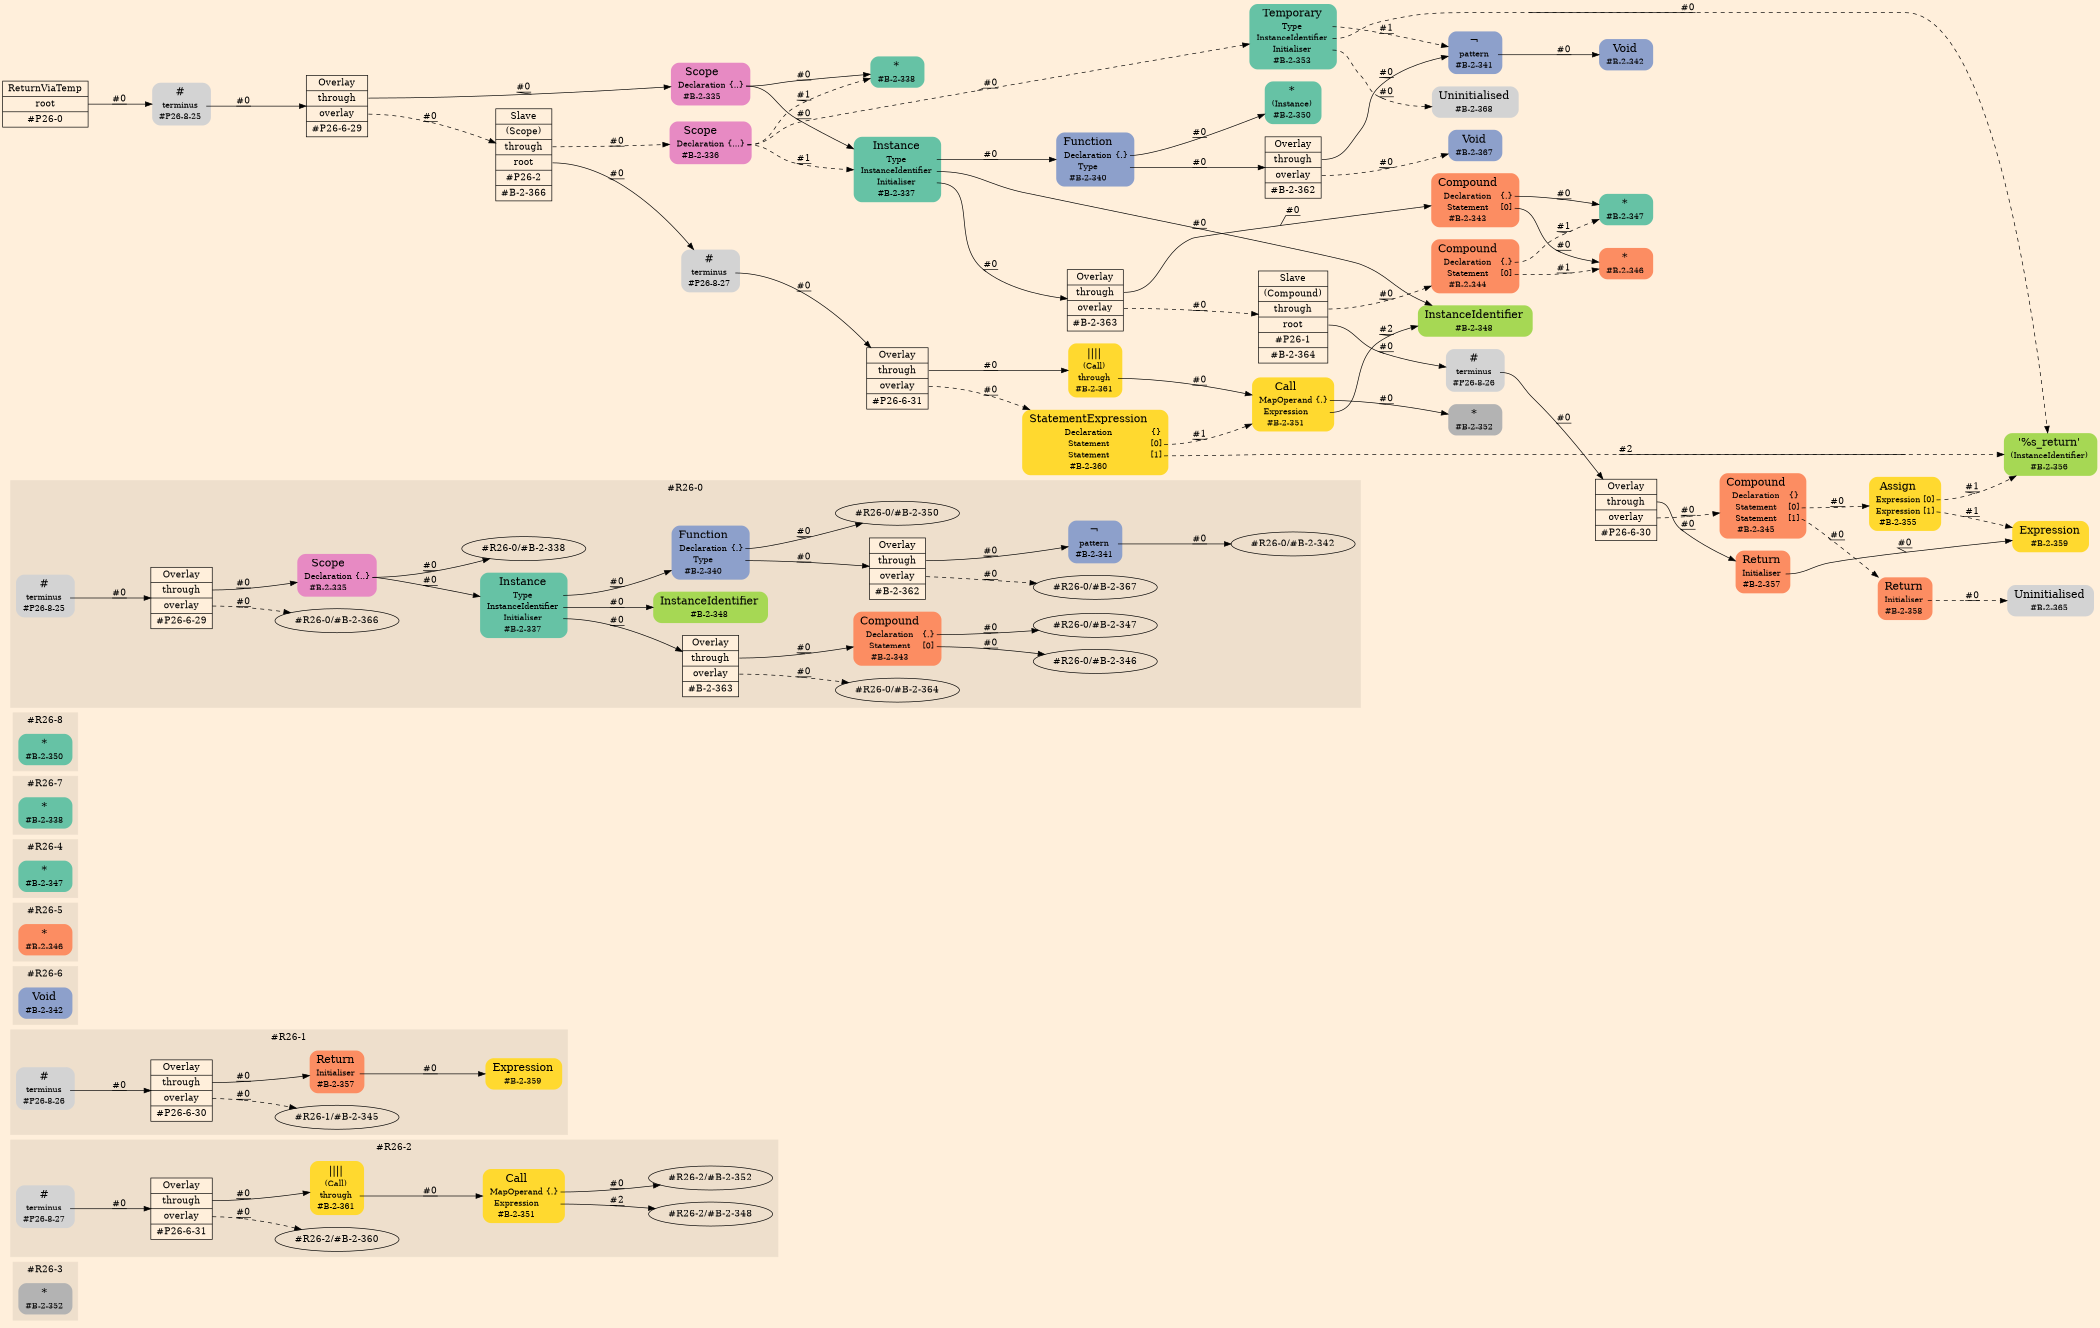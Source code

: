 digraph Inferno {
graph [
rankdir = "LR"
ranksep = 1.0
size = "14,20"
bgcolor = antiquewhite1
];
node [
];
subgraph "cluster#R26-3" {
label = "#R26-3"
style = "filled"
color = antiquewhite2
"#R26-3/#B-2-352" [
shape = "plaintext"
fillcolor = "/set28/8"
label = <<TABLE BORDER="0" CELLBORDER="0" CELLSPACING="0">
 <TR>
  <TD><FONT POINT-SIZE="16.0">*</FONT></TD>
  <TD></TD>
 </TR>
 <TR>
  <TD>#B-2-352</TD>
  <TD PORT="port0"></TD>
 </TR>
</TABLE>>
style = "rounded,filled"
fontsize = "12"
];
}
subgraph "cluster#R26-2" {
label = "#R26-2"
style = "filled"
color = antiquewhite2
"#R26-2/#B-2-351" [
shape = "plaintext"
fillcolor = "/set28/6"
label = <<TABLE BORDER="0" CELLBORDER="0" CELLSPACING="0">
 <TR>
  <TD><FONT POINT-SIZE="16.0">Call</FONT></TD>
  <TD></TD>
 </TR>
 <TR>
  <TD>MapOperand</TD>
  <TD PORT="port0">{.}</TD>
 </TR>
 <TR>
  <TD>Expression</TD>
  <TD PORT="port1"></TD>
 </TR>
 <TR>
  <TD>#B-2-351</TD>
  <TD PORT="port2"></TD>
 </TR>
</TABLE>>
style = "rounded,filled"
fontsize = "12"
];
"#R26-2/#B-2-361" [
shape = "plaintext"
fillcolor = "/set28/6"
label = <<TABLE BORDER="0" CELLBORDER="0" CELLSPACING="0">
 <TR>
  <TD><FONT POINT-SIZE="16.0">||||</FONT></TD>
  <TD></TD>
 </TR>
 <TR>
  <TD>(Call)</TD>
  <TD PORT="port0"></TD>
 </TR>
 <TR>
  <TD>through</TD>
  <TD PORT="port1"></TD>
 </TR>
 <TR>
  <TD>#B-2-361</TD>
  <TD PORT="port2"></TD>
 </TR>
</TABLE>>
style = "rounded,filled"
fontsize = "12"
];
"#R26-2/#P26-8-27" [
shape = "plaintext"
label = <<TABLE BORDER="0" CELLBORDER="0" CELLSPACING="0">
 <TR>
  <TD><FONT POINT-SIZE="16.0">#</FONT></TD>
  <TD></TD>
 </TR>
 <TR>
  <TD>terminus</TD>
  <TD PORT="port0"></TD>
 </TR>
 <TR>
  <TD>#P26-8-27</TD>
  <TD PORT="port1"></TD>
 </TR>
</TABLE>>
style = "rounded,filled"
fontsize = "12"
];
"#R26-2/#P26-6-31" [
shape = "record"
label = "<fixed> Overlay | <port0> through | <port1> overlay | <port2> #P26-6-31"
style = "filled"
fontsize = "14"
fillcolor = antiquewhite1
];
"#R26-2/#B-2-351":port0 -> "#R26-2/#B-2-352" [style="solid"
label = "#0"
decorate = true
];
"#R26-2/#B-2-351":port1 -> "#R26-2/#B-2-348" [style="solid"
label = "#2"
decorate = true
];
"#R26-2/#B-2-361":port1 -> "#R26-2/#B-2-351" [style="solid"
label = "#0"
decorate = true
];
"#R26-2/#P26-8-27":port0 -> "#R26-2/#P26-6-31" [style="solid"
label = "#0"
decorate = true
];
"#R26-2/#P26-6-31":port0 -> "#R26-2/#B-2-361" [style="solid"
label = "#0"
decorate = true
];
"#R26-2/#P26-6-31":port1 -> "#R26-2/#B-2-360" [style="dashed"
label = "#0"
decorate = true
];
}
subgraph "cluster#R26-1" {
label = "#R26-1"
style = "filled"
color = antiquewhite2
"#R26-1/#B-2-357" [
shape = "plaintext"
fillcolor = "/set28/2"
label = <<TABLE BORDER="0" CELLBORDER="0" CELLSPACING="0">
 <TR>
  <TD><FONT POINT-SIZE="16.0">Return</FONT></TD>
  <TD></TD>
 </TR>
 <TR>
  <TD>Initialiser</TD>
  <TD PORT="port0"></TD>
 </TR>
 <TR>
  <TD>#B-2-357</TD>
  <TD PORT="port1"></TD>
 </TR>
</TABLE>>
style = "rounded,filled"
fontsize = "12"
];
"#R26-1/#B-2-359" [
shape = "plaintext"
fillcolor = "/set28/6"
label = <<TABLE BORDER="0" CELLBORDER="0" CELLSPACING="0">
 <TR>
  <TD><FONT POINT-SIZE="16.0">Expression</FONT></TD>
  <TD></TD>
 </TR>
 <TR>
  <TD>#B-2-359</TD>
  <TD PORT="port0"></TD>
 </TR>
</TABLE>>
style = "rounded,filled"
fontsize = "12"
];
"#R26-1/#P26-8-26" [
shape = "plaintext"
label = <<TABLE BORDER="0" CELLBORDER="0" CELLSPACING="0">
 <TR>
  <TD><FONT POINT-SIZE="16.0">#</FONT></TD>
  <TD></TD>
 </TR>
 <TR>
  <TD>terminus</TD>
  <TD PORT="port0"></TD>
 </TR>
 <TR>
  <TD>#P26-8-26</TD>
  <TD PORT="port1"></TD>
 </TR>
</TABLE>>
style = "rounded,filled"
fontsize = "12"
];
"#R26-1/#P26-6-30" [
shape = "record"
label = "<fixed> Overlay | <port0> through | <port1> overlay | <port2> #P26-6-30"
style = "filled"
fontsize = "14"
fillcolor = antiquewhite1
];
"#R26-1/#B-2-357":port0 -> "#R26-1/#B-2-359" [style="solid"
label = "#0"
decorate = true
];
"#R26-1/#P26-8-26":port0 -> "#R26-1/#P26-6-30" [style="solid"
label = "#0"
decorate = true
];
"#R26-1/#P26-6-30":port0 -> "#R26-1/#B-2-357" [style="solid"
label = "#0"
decorate = true
];
"#R26-1/#P26-6-30":port1 -> "#R26-1/#B-2-345" [style="dashed"
label = "#0"
decorate = true
];
}
subgraph "cluster#R26-6" {
label = "#R26-6"
style = "filled"
color = antiquewhite2
"#R26-6/#B-2-342" [
shape = "plaintext"
fillcolor = "/set28/3"
label = <<TABLE BORDER="0" CELLBORDER="0" CELLSPACING="0">
 <TR>
  <TD><FONT POINT-SIZE="16.0">Void</FONT></TD>
  <TD></TD>
 </TR>
 <TR>
  <TD>#B-2-342</TD>
  <TD PORT="port0"></TD>
 </TR>
</TABLE>>
style = "rounded,filled"
fontsize = "12"
];
}
subgraph "cluster#R26-5" {
label = "#R26-5"
style = "filled"
color = antiquewhite2
"#R26-5/#B-2-346" [
shape = "plaintext"
fillcolor = "/set28/2"
label = <<TABLE BORDER="0" CELLBORDER="0" CELLSPACING="0">
 <TR>
  <TD><FONT POINT-SIZE="16.0">*</FONT></TD>
  <TD></TD>
 </TR>
 <TR>
  <TD>#B-2-346</TD>
  <TD PORT="port0"></TD>
 </TR>
</TABLE>>
style = "rounded,filled"
fontsize = "12"
];
}
subgraph "cluster#R26-4" {
label = "#R26-4"
style = "filled"
color = antiquewhite2
"#R26-4/#B-2-347" [
shape = "plaintext"
fillcolor = "/set28/1"
label = <<TABLE BORDER="0" CELLBORDER="0" CELLSPACING="0">
 <TR>
  <TD><FONT POINT-SIZE="16.0">*</FONT></TD>
  <TD></TD>
 </TR>
 <TR>
  <TD>#B-2-347</TD>
  <TD PORT="port0"></TD>
 </TR>
</TABLE>>
style = "rounded,filled"
fontsize = "12"
];
}
subgraph "cluster#R26-7" {
label = "#R26-7"
style = "filled"
color = antiquewhite2
"#R26-7/#B-2-338" [
shape = "plaintext"
fillcolor = "/set28/1"
label = <<TABLE BORDER="0" CELLBORDER="0" CELLSPACING="0">
 <TR>
  <TD><FONT POINT-SIZE="16.0">*</FONT></TD>
  <TD></TD>
 </TR>
 <TR>
  <TD>#B-2-338</TD>
  <TD PORT="port0"></TD>
 </TR>
</TABLE>>
style = "rounded,filled"
fontsize = "12"
];
}
subgraph "cluster#R26-8" {
label = "#R26-8"
style = "filled"
color = antiquewhite2
"#R26-8/#B-2-350" [
shape = "plaintext"
fillcolor = "/set28/1"
label = <<TABLE BORDER="0" CELLBORDER="0" CELLSPACING="0">
 <TR>
  <TD><FONT POINT-SIZE="16.0">*</FONT></TD>
  <TD></TD>
 </TR>
 <TR>
  <TD>#B-2-350</TD>
  <TD PORT="port0"></TD>
 </TR>
</TABLE>>
style = "rounded,filled"
fontsize = "12"
];
}
subgraph "cluster#R26-0" {
label = "#R26-0"
style = "filled"
color = antiquewhite2
"#R26-0/#B-2-363" [
shape = "record"
label = "<fixed> Overlay | <port0> through | <port1> overlay | <port2> #B-2-363"
style = "filled"
fontsize = "14"
fillcolor = antiquewhite1
];
"#R26-0/#B-2-343" [
shape = "plaintext"
fillcolor = "/set28/2"
label = <<TABLE BORDER="0" CELLBORDER="0" CELLSPACING="0">
 <TR>
  <TD><FONT POINT-SIZE="16.0">Compound</FONT></TD>
  <TD></TD>
 </TR>
 <TR>
  <TD>Declaration</TD>
  <TD PORT="port0">{.}</TD>
 </TR>
 <TR>
  <TD>Statement</TD>
  <TD PORT="port1">[0]</TD>
 </TR>
 <TR>
  <TD>#B-2-343</TD>
  <TD PORT="port2"></TD>
 </TR>
</TABLE>>
style = "rounded,filled"
fontsize = "12"
];
"#R26-0/#B-2-348" [
shape = "plaintext"
fillcolor = "/set28/5"
label = <<TABLE BORDER="0" CELLBORDER="0" CELLSPACING="0">
 <TR>
  <TD><FONT POINT-SIZE="16.0">InstanceIdentifier</FONT></TD>
  <TD></TD>
 </TR>
 <TR>
  <TD>#B-2-348</TD>
  <TD PORT="port0"></TD>
 </TR>
</TABLE>>
style = "rounded,filled"
fontsize = "12"
];
"#R26-0/#B-2-341" [
shape = "plaintext"
fillcolor = "/set28/3"
label = <<TABLE BORDER="0" CELLBORDER="0" CELLSPACING="0">
 <TR>
  <TD><FONT POINT-SIZE="16.0">¬</FONT></TD>
  <TD></TD>
 </TR>
 <TR>
  <TD>pattern</TD>
  <TD PORT="port0"></TD>
 </TR>
 <TR>
  <TD>#B-2-341</TD>
  <TD PORT="port1"></TD>
 </TR>
</TABLE>>
style = "rounded,filled"
fontsize = "12"
];
"#R26-0/#P26-6-29" [
shape = "record"
label = "<fixed> Overlay | <port0> through | <port1> overlay | <port2> #P26-6-29"
style = "filled"
fontsize = "14"
fillcolor = antiquewhite1
];
"#R26-0/#B-2-337" [
shape = "plaintext"
fillcolor = "/set28/1"
label = <<TABLE BORDER="0" CELLBORDER="0" CELLSPACING="0">
 <TR>
  <TD><FONT POINT-SIZE="16.0">Instance</FONT></TD>
  <TD></TD>
 </TR>
 <TR>
  <TD>Type</TD>
  <TD PORT="port0"></TD>
 </TR>
 <TR>
  <TD>InstanceIdentifier</TD>
  <TD PORT="port1"></TD>
 </TR>
 <TR>
  <TD>Initialiser</TD>
  <TD PORT="port2"></TD>
 </TR>
 <TR>
  <TD>#B-2-337</TD>
  <TD PORT="port3"></TD>
 </TR>
</TABLE>>
style = "rounded,filled"
fontsize = "12"
];
"#R26-0/#B-2-335" [
shape = "plaintext"
fillcolor = "/set28/4"
label = <<TABLE BORDER="0" CELLBORDER="0" CELLSPACING="0">
 <TR>
  <TD><FONT POINT-SIZE="16.0">Scope</FONT></TD>
  <TD></TD>
 </TR>
 <TR>
  <TD>Declaration</TD>
  <TD PORT="port0">{..}</TD>
 </TR>
 <TR>
  <TD>#B-2-335</TD>
  <TD PORT="port1"></TD>
 </TR>
</TABLE>>
style = "rounded,filled"
fontsize = "12"
];
"#R26-0/#P26-8-25" [
shape = "plaintext"
label = <<TABLE BORDER="0" CELLBORDER="0" CELLSPACING="0">
 <TR>
  <TD><FONT POINT-SIZE="16.0">#</FONT></TD>
  <TD></TD>
 </TR>
 <TR>
  <TD>terminus</TD>
  <TD PORT="port0"></TD>
 </TR>
 <TR>
  <TD>#P26-8-25</TD>
  <TD PORT="port1"></TD>
 </TR>
</TABLE>>
style = "rounded,filled"
fontsize = "12"
];
"#R26-0/#B-2-340" [
shape = "plaintext"
fillcolor = "/set28/3"
label = <<TABLE BORDER="0" CELLBORDER="0" CELLSPACING="0">
 <TR>
  <TD><FONT POINT-SIZE="16.0">Function</FONT></TD>
  <TD></TD>
 </TR>
 <TR>
  <TD>Declaration</TD>
  <TD PORT="port0">{.}</TD>
 </TR>
 <TR>
  <TD>Type</TD>
  <TD PORT="port1"></TD>
 </TR>
 <TR>
  <TD>#B-2-340</TD>
  <TD PORT="port2"></TD>
 </TR>
</TABLE>>
style = "rounded,filled"
fontsize = "12"
];
"#R26-0/#B-2-362" [
shape = "record"
fillcolor = "/set28/3"
label = "<fixed> Overlay | <port0> through | <port1> overlay | <port2> #B-2-362"
style = "filled"
fontsize = "14"
fillcolor = antiquewhite1
];
"#R26-0/#B-2-363":port0 -> "#R26-0/#B-2-343" [style="solid"
label = "#0"
decorate = true
];
"#R26-0/#B-2-363":port1 -> "#R26-0/#B-2-364" [style="dashed"
label = "#0"
decorate = true
];
"#R26-0/#B-2-343":port0 -> "#R26-0/#B-2-347" [style="solid"
label = "#0"
decorate = true
];
"#R26-0/#B-2-343":port1 -> "#R26-0/#B-2-346" [style="solid"
label = "#0"
decorate = true
];
"#R26-0/#B-2-341":port0 -> "#R26-0/#B-2-342" [style="solid"
label = "#0"
decorate = true
];
"#R26-0/#P26-6-29":port0 -> "#R26-0/#B-2-335" [style="solid"
label = "#0"
decorate = true
];
"#R26-0/#P26-6-29":port1 -> "#R26-0/#B-2-366" [style="dashed"
label = "#0"
decorate = true
];
"#R26-0/#B-2-337":port0 -> "#R26-0/#B-2-340" [style="solid"
label = "#0"
decorate = true
];
"#R26-0/#B-2-337":port1 -> "#R26-0/#B-2-348" [style="solid"
label = "#0"
decorate = true
];
"#R26-0/#B-2-337":port2 -> "#R26-0/#B-2-363" [style="solid"
label = "#0"
decorate = true
];
"#R26-0/#B-2-335":port0 -> "#R26-0/#B-2-338" [style="solid"
label = "#0"
decorate = true
];
"#R26-0/#B-2-335":port0 -> "#R26-0/#B-2-337" [style="solid"
label = "#0"
decorate = true
];
"#R26-0/#P26-8-25":port0 -> "#R26-0/#P26-6-29" [style="solid"
label = "#0"
decorate = true
];
"#R26-0/#B-2-340":port0 -> "#R26-0/#B-2-350" [style="solid"
label = "#0"
decorate = true
];
"#R26-0/#B-2-340":port1 -> "#R26-0/#B-2-362" [style="solid"
label = "#0"
decorate = true
];
"#R26-0/#B-2-362":port0 -> "#R26-0/#B-2-341" [style="solid"
label = "#0"
decorate = true
];
"#R26-0/#B-2-362":port1 -> "#R26-0/#B-2-367" [style="dashed"
label = "#0"
decorate = true
];
}
"/CR#P26-0" [
shape = "record"
fillcolor = "transparent"
label = "<fixed> ReturnViaTemp | <port0> root | <port1> #P26-0"
style = "filled"
fontsize = "14"
fillcolor = antiquewhite1
];
"/#P26-8-25" [
shape = "plaintext"
label = <<TABLE BORDER="0" CELLBORDER="0" CELLSPACING="0">
 <TR>
  <TD><FONT POINT-SIZE="16.0">#</FONT></TD>
  <TD></TD>
 </TR>
 <TR>
  <TD>terminus</TD>
  <TD PORT="port0"></TD>
 </TR>
 <TR>
  <TD>#P26-8-25</TD>
  <TD PORT="port1"></TD>
 </TR>
</TABLE>>
style = "rounded,filled"
fontsize = "12"
];
"/#P26-6-29" [
shape = "record"
label = "<fixed> Overlay | <port0> through | <port1> overlay | <port2> #P26-6-29"
style = "filled"
fontsize = "14"
fillcolor = antiquewhite1
];
"/#B-2-335" [
shape = "plaintext"
fillcolor = "/set28/4"
label = <<TABLE BORDER="0" CELLBORDER="0" CELLSPACING="0">
 <TR>
  <TD><FONT POINT-SIZE="16.0">Scope</FONT></TD>
  <TD></TD>
 </TR>
 <TR>
  <TD>Declaration</TD>
  <TD PORT="port0">{..}</TD>
 </TR>
 <TR>
  <TD>#B-2-335</TD>
  <TD PORT="port1"></TD>
 </TR>
</TABLE>>
style = "rounded,filled"
fontsize = "12"
];
"/#B-2-338" [
shape = "plaintext"
fillcolor = "/set28/1"
label = <<TABLE BORDER="0" CELLBORDER="0" CELLSPACING="0">
 <TR>
  <TD><FONT POINT-SIZE="16.0">*</FONT></TD>
  <TD></TD>
 </TR>
 <TR>
  <TD>#B-2-338</TD>
  <TD PORT="port0"></TD>
 </TR>
</TABLE>>
style = "rounded,filled"
fontsize = "12"
];
"/#B-2-337" [
shape = "plaintext"
fillcolor = "/set28/1"
label = <<TABLE BORDER="0" CELLBORDER="0" CELLSPACING="0">
 <TR>
  <TD><FONT POINT-SIZE="16.0">Instance</FONT></TD>
  <TD></TD>
 </TR>
 <TR>
  <TD>Type</TD>
  <TD PORT="port0"></TD>
 </TR>
 <TR>
  <TD>InstanceIdentifier</TD>
  <TD PORT="port1"></TD>
 </TR>
 <TR>
  <TD>Initialiser</TD>
  <TD PORT="port2"></TD>
 </TR>
 <TR>
  <TD>#B-2-337</TD>
  <TD PORT="port3"></TD>
 </TR>
</TABLE>>
style = "rounded,filled"
fontsize = "12"
];
"/#B-2-340" [
shape = "plaintext"
fillcolor = "/set28/3"
label = <<TABLE BORDER="0" CELLBORDER="0" CELLSPACING="0">
 <TR>
  <TD><FONT POINT-SIZE="16.0">Function</FONT></TD>
  <TD></TD>
 </TR>
 <TR>
  <TD>Declaration</TD>
  <TD PORT="port0">{.}</TD>
 </TR>
 <TR>
  <TD>Type</TD>
  <TD PORT="port1"></TD>
 </TR>
 <TR>
  <TD>#B-2-340</TD>
  <TD PORT="port2"></TD>
 </TR>
</TABLE>>
style = "rounded,filled"
fontsize = "12"
];
"/#B-2-350" [
shape = "plaintext"
fillcolor = "/set28/1"
label = <<TABLE BORDER="0" CELLBORDER="0" CELLSPACING="0">
 <TR>
  <TD><FONT POINT-SIZE="16.0">*</FONT></TD>
  <TD></TD>
 </TR>
 <TR>
  <TD>(Instance)</TD>
  <TD PORT="port0"></TD>
 </TR>
 <TR>
  <TD>#B-2-350</TD>
  <TD PORT="port1"></TD>
 </TR>
</TABLE>>
style = "rounded,filled"
fontsize = "12"
];
"/#B-2-362" [
shape = "record"
fillcolor = "/set28/3"
label = "<fixed> Overlay | <port0> through | <port1> overlay | <port2> #B-2-362"
style = "filled"
fontsize = "14"
fillcolor = antiquewhite1
];
"/#B-2-341" [
shape = "plaintext"
fillcolor = "/set28/3"
label = <<TABLE BORDER="0" CELLBORDER="0" CELLSPACING="0">
 <TR>
  <TD><FONT POINT-SIZE="16.0">¬</FONT></TD>
  <TD></TD>
 </TR>
 <TR>
  <TD>pattern</TD>
  <TD PORT="port0"></TD>
 </TR>
 <TR>
  <TD>#B-2-341</TD>
  <TD PORT="port1"></TD>
 </TR>
</TABLE>>
style = "rounded,filled"
fontsize = "12"
];
"/#B-2-342" [
shape = "plaintext"
fillcolor = "/set28/3"
label = <<TABLE BORDER="0" CELLBORDER="0" CELLSPACING="0">
 <TR>
  <TD><FONT POINT-SIZE="16.0">Void</FONT></TD>
  <TD></TD>
 </TR>
 <TR>
  <TD>#B-2-342</TD>
  <TD PORT="port0"></TD>
 </TR>
</TABLE>>
style = "rounded,filled"
fontsize = "12"
];
"/#B-2-367" [
shape = "plaintext"
fillcolor = "/set28/3"
label = <<TABLE BORDER="0" CELLBORDER="0" CELLSPACING="0">
 <TR>
  <TD><FONT POINT-SIZE="16.0">Void</FONT></TD>
  <TD></TD>
 </TR>
 <TR>
  <TD>#B-2-367</TD>
  <TD PORT="port0"></TD>
 </TR>
</TABLE>>
style = "rounded,filled"
fontsize = "12"
];
"/#B-2-348" [
shape = "plaintext"
fillcolor = "/set28/5"
label = <<TABLE BORDER="0" CELLBORDER="0" CELLSPACING="0">
 <TR>
  <TD><FONT POINT-SIZE="16.0">InstanceIdentifier</FONT></TD>
  <TD></TD>
 </TR>
 <TR>
  <TD>#B-2-348</TD>
  <TD PORT="port0"></TD>
 </TR>
</TABLE>>
style = "rounded,filled"
fontsize = "12"
];
"/#B-2-363" [
shape = "record"
label = "<fixed> Overlay | <port0> through | <port1> overlay | <port2> #B-2-363"
style = "filled"
fontsize = "14"
fillcolor = antiquewhite1
];
"/#B-2-343" [
shape = "plaintext"
fillcolor = "/set28/2"
label = <<TABLE BORDER="0" CELLBORDER="0" CELLSPACING="0">
 <TR>
  <TD><FONT POINT-SIZE="16.0">Compound</FONT></TD>
  <TD></TD>
 </TR>
 <TR>
  <TD>Declaration</TD>
  <TD PORT="port0">{.}</TD>
 </TR>
 <TR>
  <TD>Statement</TD>
  <TD PORT="port1">[0]</TD>
 </TR>
 <TR>
  <TD>#B-2-343</TD>
  <TD PORT="port2"></TD>
 </TR>
</TABLE>>
style = "rounded,filled"
fontsize = "12"
];
"/#B-2-347" [
shape = "plaintext"
fillcolor = "/set28/1"
label = <<TABLE BORDER="0" CELLBORDER="0" CELLSPACING="0">
 <TR>
  <TD><FONT POINT-SIZE="16.0">*</FONT></TD>
  <TD></TD>
 </TR>
 <TR>
  <TD>#B-2-347</TD>
  <TD PORT="port0"></TD>
 </TR>
</TABLE>>
style = "rounded,filled"
fontsize = "12"
];
"/#B-2-346" [
shape = "plaintext"
fillcolor = "/set28/2"
label = <<TABLE BORDER="0" CELLBORDER="0" CELLSPACING="0">
 <TR>
  <TD><FONT POINT-SIZE="16.0">*</FONT></TD>
  <TD></TD>
 </TR>
 <TR>
  <TD>#B-2-346</TD>
  <TD PORT="port0"></TD>
 </TR>
</TABLE>>
style = "rounded,filled"
fontsize = "12"
];
"/#B-2-364" [
shape = "record"
fillcolor = "/set28/2"
label = "<fixed> Slave | <port0> (Compound) | <port1> through | <port2> root | <port3> #P26-1 | <port4> #B-2-364"
style = "filled"
fontsize = "14"
fillcolor = antiquewhite1
];
"/#B-2-344" [
shape = "plaintext"
fillcolor = "/set28/2"
label = <<TABLE BORDER="0" CELLBORDER="0" CELLSPACING="0">
 <TR>
  <TD><FONT POINT-SIZE="16.0">Compound</FONT></TD>
  <TD></TD>
 </TR>
 <TR>
  <TD>Declaration</TD>
  <TD PORT="port0">{.}</TD>
 </TR>
 <TR>
  <TD>Statement</TD>
  <TD PORT="port1">[0]</TD>
 </TR>
 <TR>
  <TD>#B-2-344</TD>
  <TD PORT="port2"></TD>
 </TR>
</TABLE>>
style = "rounded,filled"
fontsize = "12"
];
"/#P26-8-26" [
shape = "plaintext"
label = <<TABLE BORDER="0" CELLBORDER="0" CELLSPACING="0">
 <TR>
  <TD><FONT POINT-SIZE="16.0">#</FONT></TD>
  <TD></TD>
 </TR>
 <TR>
  <TD>terminus</TD>
  <TD PORT="port0"></TD>
 </TR>
 <TR>
  <TD>#P26-8-26</TD>
  <TD PORT="port1"></TD>
 </TR>
</TABLE>>
style = "rounded,filled"
fontsize = "12"
];
"/#P26-6-30" [
shape = "record"
label = "<fixed> Overlay | <port0> through | <port1> overlay | <port2> #P26-6-30"
style = "filled"
fontsize = "14"
fillcolor = antiquewhite1
];
"/#B-2-357" [
shape = "plaintext"
fillcolor = "/set28/2"
label = <<TABLE BORDER="0" CELLBORDER="0" CELLSPACING="0">
 <TR>
  <TD><FONT POINT-SIZE="16.0">Return</FONT></TD>
  <TD></TD>
 </TR>
 <TR>
  <TD>Initialiser</TD>
  <TD PORT="port0"></TD>
 </TR>
 <TR>
  <TD>#B-2-357</TD>
  <TD PORT="port1"></TD>
 </TR>
</TABLE>>
style = "rounded,filled"
fontsize = "12"
];
"/#B-2-359" [
shape = "plaintext"
fillcolor = "/set28/6"
label = <<TABLE BORDER="0" CELLBORDER="0" CELLSPACING="0">
 <TR>
  <TD><FONT POINT-SIZE="16.0">Expression</FONT></TD>
  <TD></TD>
 </TR>
 <TR>
  <TD>#B-2-359</TD>
  <TD PORT="port0"></TD>
 </TR>
</TABLE>>
style = "rounded,filled"
fontsize = "12"
];
"/#B-2-345" [
shape = "plaintext"
fillcolor = "/set28/2"
label = <<TABLE BORDER="0" CELLBORDER="0" CELLSPACING="0">
 <TR>
  <TD><FONT POINT-SIZE="16.0">Compound</FONT></TD>
  <TD></TD>
 </TR>
 <TR>
  <TD>Declaration</TD>
  <TD PORT="port0">{}</TD>
 </TR>
 <TR>
  <TD>Statement</TD>
  <TD PORT="port1">[0]</TD>
 </TR>
 <TR>
  <TD>Statement</TD>
  <TD PORT="port2">[1]</TD>
 </TR>
 <TR>
  <TD>#B-2-345</TD>
  <TD PORT="port3"></TD>
 </TR>
</TABLE>>
style = "rounded,filled"
fontsize = "12"
];
"/#B-2-355" [
shape = "plaintext"
fillcolor = "/set28/6"
label = <<TABLE BORDER="0" CELLBORDER="0" CELLSPACING="0">
 <TR>
  <TD><FONT POINT-SIZE="16.0">Assign</FONT></TD>
  <TD></TD>
 </TR>
 <TR>
  <TD>Expression</TD>
  <TD PORT="port0">[0]</TD>
 </TR>
 <TR>
  <TD>Expression</TD>
  <TD PORT="port1">[1]</TD>
 </TR>
 <TR>
  <TD>#B-2-355</TD>
  <TD PORT="port2"></TD>
 </TR>
</TABLE>>
style = "rounded,filled"
fontsize = "12"
];
"/#B-2-356" [
shape = "plaintext"
fillcolor = "/set28/5"
label = <<TABLE BORDER="0" CELLBORDER="0" CELLSPACING="0">
 <TR>
  <TD><FONT POINT-SIZE="16.0">'%s_return'</FONT></TD>
  <TD></TD>
 </TR>
 <TR>
  <TD>(InstanceIdentifier)</TD>
  <TD PORT="port0"></TD>
 </TR>
 <TR>
  <TD>#B-2-356</TD>
  <TD PORT="port1"></TD>
 </TR>
</TABLE>>
style = "rounded,filled"
fontsize = "12"
];
"/#B-2-358" [
shape = "plaintext"
fillcolor = "/set28/2"
label = <<TABLE BORDER="0" CELLBORDER="0" CELLSPACING="0">
 <TR>
  <TD><FONT POINT-SIZE="16.0">Return</FONT></TD>
  <TD></TD>
 </TR>
 <TR>
  <TD>Initialiser</TD>
  <TD PORT="port0"></TD>
 </TR>
 <TR>
  <TD>#B-2-358</TD>
  <TD PORT="port1"></TD>
 </TR>
</TABLE>>
style = "rounded,filled"
fontsize = "12"
];
"/#B-2-365" [
shape = "plaintext"
label = <<TABLE BORDER="0" CELLBORDER="0" CELLSPACING="0">
 <TR>
  <TD><FONT POINT-SIZE="16.0">Uninitialised</FONT></TD>
  <TD></TD>
 </TR>
 <TR>
  <TD>#B-2-365</TD>
  <TD PORT="port0"></TD>
 </TR>
</TABLE>>
style = "rounded,filled"
fontsize = "12"
];
"/#B-2-366" [
shape = "record"
fillcolor = "/set28/4"
label = "<fixed> Slave | <port0> (Scope) | <port1> through | <port2> root | <port3> #P26-2 | <port4> #B-2-366"
style = "filled"
fontsize = "14"
fillcolor = antiquewhite1
];
"/#B-2-336" [
shape = "plaintext"
fillcolor = "/set28/4"
label = <<TABLE BORDER="0" CELLBORDER="0" CELLSPACING="0">
 <TR>
  <TD><FONT POINT-SIZE="16.0">Scope</FONT></TD>
  <TD></TD>
 </TR>
 <TR>
  <TD>Declaration</TD>
  <TD PORT="port0">{...}</TD>
 </TR>
 <TR>
  <TD>#B-2-336</TD>
  <TD PORT="port1"></TD>
 </TR>
</TABLE>>
style = "rounded,filled"
fontsize = "12"
];
"/#B-2-353" [
shape = "plaintext"
fillcolor = "/set28/1"
label = <<TABLE BORDER="0" CELLBORDER="0" CELLSPACING="0">
 <TR>
  <TD><FONT POINT-SIZE="16.0">Temporary</FONT></TD>
  <TD></TD>
 </TR>
 <TR>
  <TD>Type</TD>
  <TD PORT="port0"></TD>
 </TR>
 <TR>
  <TD>InstanceIdentifier</TD>
  <TD PORT="port1"></TD>
 </TR>
 <TR>
  <TD>Initialiser</TD>
  <TD PORT="port2"></TD>
 </TR>
 <TR>
  <TD>#B-2-353</TD>
  <TD PORT="port3"></TD>
 </TR>
</TABLE>>
style = "rounded,filled"
fontsize = "12"
];
"/#B-2-368" [
shape = "plaintext"
label = <<TABLE BORDER="0" CELLBORDER="0" CELLSPACING="0">
 <TR>
  <TD><FONT POINT-SIZE="16.0">Uninitialised</FONT></TD>
  <TD></TD>
 </TR>
 <TR>
  <TD>#B-2-368</TD>
  <TD PORT="port0"></TD>
 </TR>
</TABLE>>
style = "rounded,filled"
fontsize = "12"
];
"/#P26-8-27" [
shape = "plaintext"
label = <<TABLE BORDER="0" CELLBORDER="0" CELLSPACING="0">
 <TR>
  <TD><FONT POINT-SIZE="16.0">#</FONT></TD>
  <TD></TD>
 </TR>
 <TR>
  <TD>terminus</TD>
  <TD PORT="port0"></TD>
 </TR>
 <TR>
  <TD>#P26-8-27</TD>
  <TD PORT="port1"></TD>
 </TR>
</TABLE>>
style = "rounded,filled"
fontsize = "12"
];
"/#P26-6-31" [
shape = "record"
label = "<fixed> Overlay | <port0> through | <port1> overlay | <port2> #P26-6-31"
style = "filled"
fontsize = "14"
fillcolor = antiquewhite1
];
"/#B-2-361" [
shape = "plaintext"
fillcolor = "/set28/6"
label = <<TABLE BORDER="0" CELLBORDER="0" CELLSPACING="0">
 <TR>
  <TD><FONT POINT-SIZE="16.0">||||</FONT></TD>
  <TD></TD>
 </TR>
 <TR>
  <TD>(Call)</TD>
  <TD PORT="port0"></TD>
 </TR>
 <TR>
  <TD>through</TD>
  <TD PORT="port1"></TD>
 </TR>
 <TR>
  <TD>#B-2-361</TD>
  <TD PORT="port2"></TD>
 </TR>
</TABLE>>
style = "rounded,filled"
fontsize = "12"
];
"/#B-2-351" [
shape = "plaintext"
fillcolor = "/set28/6"
label = <<TABLE BORDER="0" CELLBORDER="0" CELLSPACING="0">
 <TR>
  <TD><FONT POINT-SIZE="16.0">Call</FONT></TD>
  <TD></TD>
 </TR>
 <TR>
  <TD>MapOperand</TD>
  <TD PORT="port0">{.}</TD>
 </TR>
 <TR>
  <TD>Expression</TD>
  <TD PORT="port1"></TD>
 </TR>
 <TR>
  <TD>#B-2-351</TD>
  <TD PORT="port2"></TD>
 </TR>
</TABLE>>
style = "rounded,filled"
fontsize = "12"
];
"/#B-2-352" [
shape = "plaintext"
fillcolor = "/set28/8"
label = <<TABLE BORDER="0" CELLBORDER="0" CELLSPACING="0">
 <TR>
  <TD><FONT POINT-SIZE="16.0">*</FONT></TD>
  <TD></TD>
 </TR>
 <TR>
  <TD>#B-2-352</TD>
  <TD PORT="port0"></TD>
 </TR>
</TABLE>>
style = "rounded,filled"
fontsize = "12"
];
"/#B-2-360" [
shape = "plaintext"
fillcolor = "/set28/6"
label = <<TABLE BORDER="0" CELLBORDER="0" CELLSPACING="0">
 <TR>
  <TD><FONT POINT-SIZE="16.0">StatementExpression</FONT></TD>
  <TD></TD>
 </TR>
 <TR>
  <TD>Declaration</TD>
  <TD PORT="port0">{}</TD>
 </TR>
 <TR>
  <TD>Statement</TD>
  <TD PORT="port1">[0]</TD>
 </TR>
 <TR>
  <TD>Statement</TD>
  <TD PORT="port2">[1]</TD>
 </TR>
 <TR>
  <TD>#B-2-360</TD>
  <TD PORT="port3"></TD>
 </TR>
</TABLE>>
style = "rounded,filled"
fontsize = "12"
];
"/CR#P26-0":port0 -> "/#P26-8-25" [style="solid"
label = "#0"
decorate = true
];
"/#P26-8-25":port0 -> "/#P26-6-29" [style="solid"
label = "#0"
decorate = true
];
"/#P26-6-29":port0 -> "/#B-2-335" [style="solid"
label = "#0"
decorate = true
];
"/#P26-6-29":port1 -> "/#B-2-366" [style="dashed"
label = "#0"
decorate = true
];
"/#B-2-335":port0 -> "/#B-2-338" [style="solid"
label = "#0"
decorate = true
];
"/#B-2-335":port0 -> "/#B-2-337" [style="solid"
label = "#0"
decorate = true
];
"/#B-2-337":port0 -> "/#B-2-340" [style="solid"
label = "#0"
decorate = true
];
"/#B-2-337":port1 -> "/#B-2-348" [style="solid"
label = "#0"
decorate = true
];
"/#B-2-337":port2 -> "/#B-2-363" [style="solid"
label = "#0"
decorate = true
];
"/#B-2-340":port0 -> "/#B-2-350" [style="solid"
label = "#0"
decorate = true
];
"/#B-2-340":port1 -> "/#B-2-362" [style="solid"
label = "#0"
decorate = true
];
"/#B-2-362":port0 -> "/#B-2-341" [style="solid"
label = "#0"
decorate = true
];
"/#B-2-362":port1 -> "/#B-2-367" [style="dashed"
label = "#0"
decorate = true
];
"/#B-2-341":port0 -> "/#B-2-342" [style="solid"
label = "#0"
decorate = true
];
"/#B-2-363":port0 -> "/#B-2-343" [style="solid"
label = "#0"
decorate = true
];
"/#B-2-363":port1 -> "/#B-2-364" [style="dashed"
label = "#0"
decorate = true
];
"/#B-2-343":port0 -> "/#B-2-347" [style="solid"
label = "#0"
decorate = true
];
"/#B-2-343":port1 -> "/#B-2-346" [style="solid"
label = "#0"
decorate = true
];
"/#B-2-364":port1 -> "/#B-2-344" [style="dashed"
label = "#0"
decorate = true
];
"/#B-2-364":port2 -> "/#P26-8-26" [style="solid"
label = "#0"
decorate = true
];
"/#B-2-344":port0 -> "/#B-2-347" [style="dashed"
label = "#1"
decorate = true
];
"/#B-2-344":port1 -> "/#B-2-346" [style="dashed"
label = "#1"
decorate = true
];
"/#P26-8-26":port0 -> "/#P26-6-30" [style="solid"
label = "#0"
decorate = true
];
"/#P26-6-30":port0 -> "/#B-2-357" [style="solid"
label = "#0"
decorate = true
];
"/#P26-6-30":port1 -> "/#B-2-345" [style="dashed"
label = "#0"
decorate = true
];
"/#B-2-357":port0 -> "/#B-2-359" [style="solid"
label = "#0"
decorate = true
];
"/#B-2-345":port1 -> "/#B-2-355" [style="dashed"
label = "#0"
decorate = true
];
"/#B-2-345":port2 -> "/#B-2-358" [style="dashed"
label = "#0"
decorate = true
];
"/#B-2-355":port0 -> "/#B-2-356" [style="dashed"
label = "#1"
decorate = true
];
"/#B-2-355":port1 -> "/#B-2-359" [style="dashed"
label = "#1"
decorate = true
];
"/#B-2-358":port0 -> "/#B-2-365" [style="dashed"
label = "#0"
decorate = true
];
"/#B-2-366":port1 -> "/#B-2-336" [style="dashed"
label = "#0"
decorate = true
];
"/#B-2-366":port2 -> "/#P26-8-27" [style="solid"
label = "#0"
decorate = true
];
"/#B-2-336":port0 -> "/#B-2-338" [style="dashed"
label = "#1"
decorate = true
];
"/#B-2-336":port0 -> "/#B-2-337" [style="dashed"
label = "#1"
decorate = true
];
"/#B-2-336":port0 -> "/#B-2-353" [style="dashed"
label = "#0"
decorate = true
];
"/#B-2-353":port0 -> "/#B-2-341" [style="dashed"
label = "#1"
decorate = true
];
"/#B-2-353":port1 -> "/#B-2-356" [style="dashed"
label = "#0"
decorate = true
];
"/#B-2-353":port2 -> "/#B-2-368" [style="dashed"
label = "#0"
decorate = true
];
"/#P26-8-27":port0 -> "/#P26-6-31" [style="solid"
label = "#0"
decorate = true
];
"/#P26-6-31":port0 -> "/#B-2-361" [style="solid"
label = "#0"
decorate = true
];
"/#P26-6-31":port1 -> "/#B-2-360" [style="dashed"
label = "#0"
decorate = true
];
"/#B-2-361":port1 -> "/#B-2-351" [style="solid"
label = "#0"
decorate = true
];
"/#B-2-351":port0 -> "/#B-2-352" [style="solid"
label = "#0"
decorate = true
];
"/#B-2-351":port1 -> "/#B-2-348" [style="solid"
label = "#2"
decorate = true
];
"/#B-2-360":port1 -> "/#B-2-351" [style="dashed"
label = "#1"
decorate = true
];
"/#B-2-360":port2 -> "/#B-2-356" [style="dashed"
label = "#2"
decorate = true
];
}
